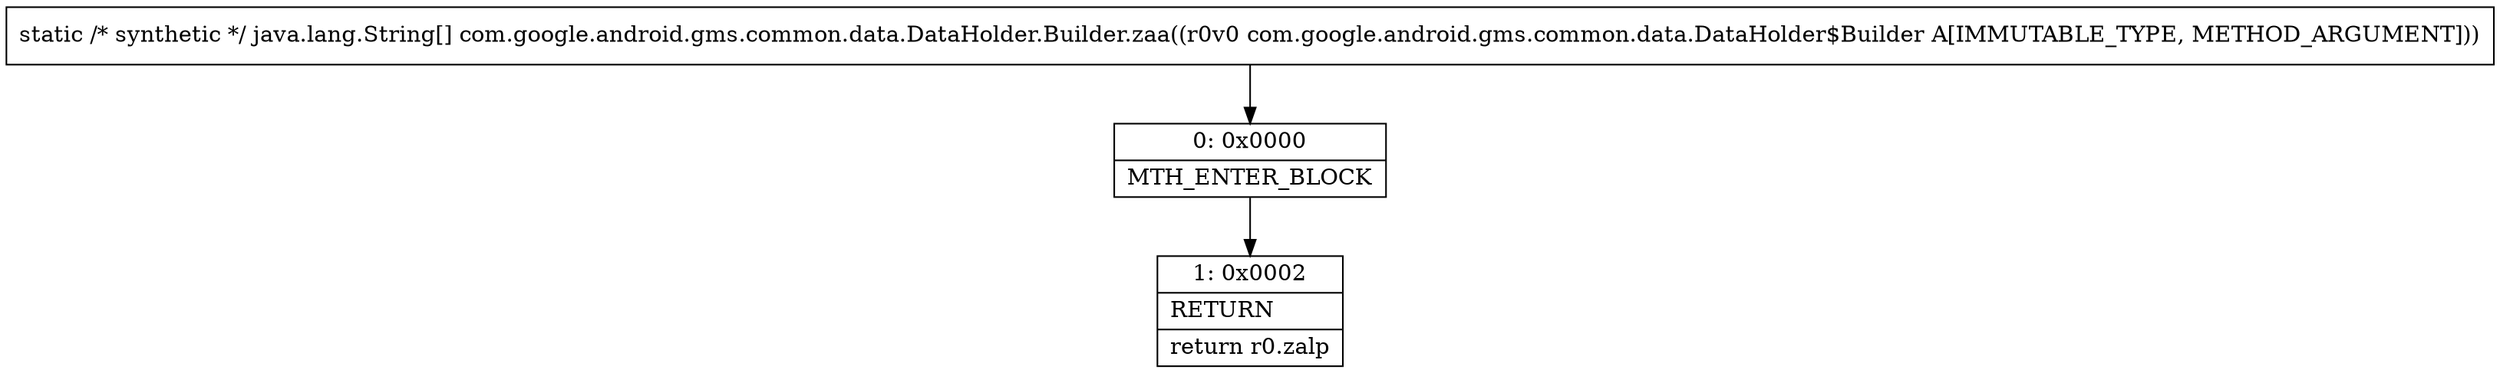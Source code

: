 digraph "CFG forcom.google.android.gms.common.data.DataHolder.Builder.zaa(Lcom\/google\/android\/gms\/common\/data\/DataHolder$Builder;)[Ljava\/lang\/String;" {
Node_0 [shape=record,label="{0\:\ 0x0000|MTH_ENTER_BLOCK\l}"];
Node_1 [shape=record,label="{1\:\ 0x0002|RETURN\l|return r0.zalp\l}"];
MethodNode[shape=record,label="{static \/* synthetic *\/ java.lang.String[] com.google.android.gms.common.data.DataHolder.Builder.zaa((r0v0 com.google.android.gms.common.data.DataHolder$Builder A[IMMUTABLE_TYPE, METHOD_ARGUMENT])) }"];
MethodNode -> Node_0;
Node_0 -> Node_1;
}

